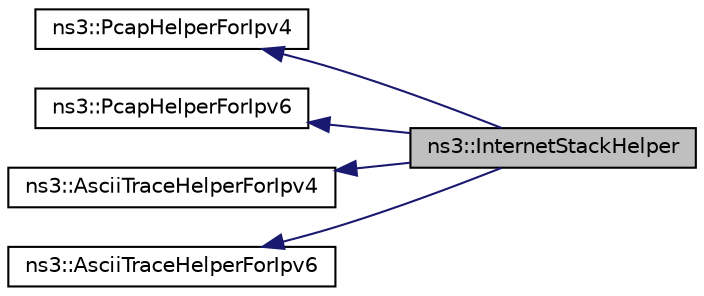 digraph "ns3::InternetStackHelper"
{
 // LATEX_PDF_SIZE
  edge [fontname="Helvetica",fontsize="10",labelfontname="Helvetica",labelfontsize="10"];
  node [fontname="Helvetica",fontsize="10",shape=record];
  rankdir="LR";
  Node1 [label="ns3::InternetStackHelper",height=0.2,width=0.4,color="black", fillcolor="grey75", style="filled", fontcolor="black",tooltip="aggregate IP/TCP/UDP functionality to existing Nodes."];
  Node2 -> Node1 [dir="back",color="midnightblue",fontsize="10",style="solid",fontname="Helvetica"];
  Node2 [label="ns3::PcapHelperForIpv4",height=0.2,width=0.4,color="black", fillcolor="white", style="filled",URL="$classns3_1_1_pcap_helper_for_ipv4.html",tooltip="Base class providing common user-level pcap operations for helpers representing IPv4 protocols ."];
  Node3 -> Node1 [dir="back",color="midnightblue",fontsize="10",style="solid",fontname="Helvetica"];
  Node3 [label="ns3::PcapHelperForIpv6",height=0.2,width=0.4,color="black", fillcolor="white", style="filled",URL="$classns3_1_1_pcap_helper_for_ipv6.html",tooltip="Base class providing common user-level pcap operations for helpers representing IPv6 protocols ."];
  Node4 -> Node1 [dir="back",color="midnightblue",fontsize="10",style="solid",fontname="Helvetica"];
  Node4 [label="ns3::AsciiTraceHelperForIpv4",height=0.2,width=0.4,color="black", fillcolor="white", style="filled",URL="$classns3_1_1_ascii_trace_helper_for_ipv4.html",tooltip="Base class providing common user-level ascii trace operations for helpers representing IPv4 protocols..."];
  Node5 -> Node1 [dir="back",color="midnightblue",fontsize="10",style="solid",fontname="Helvetica"];
  Node5 [label="ns3::AsciiTraceHelperForIpv6",height=0.2,width=0.4,color="black", fillcolor="white", style="filled",URL="$classns3_1_1_ascii_trace_helper_for_ipv6.html",tooltip="Base class providing common user-level ascii trace operations for helpers representing IPv6 protocols..."];
}
